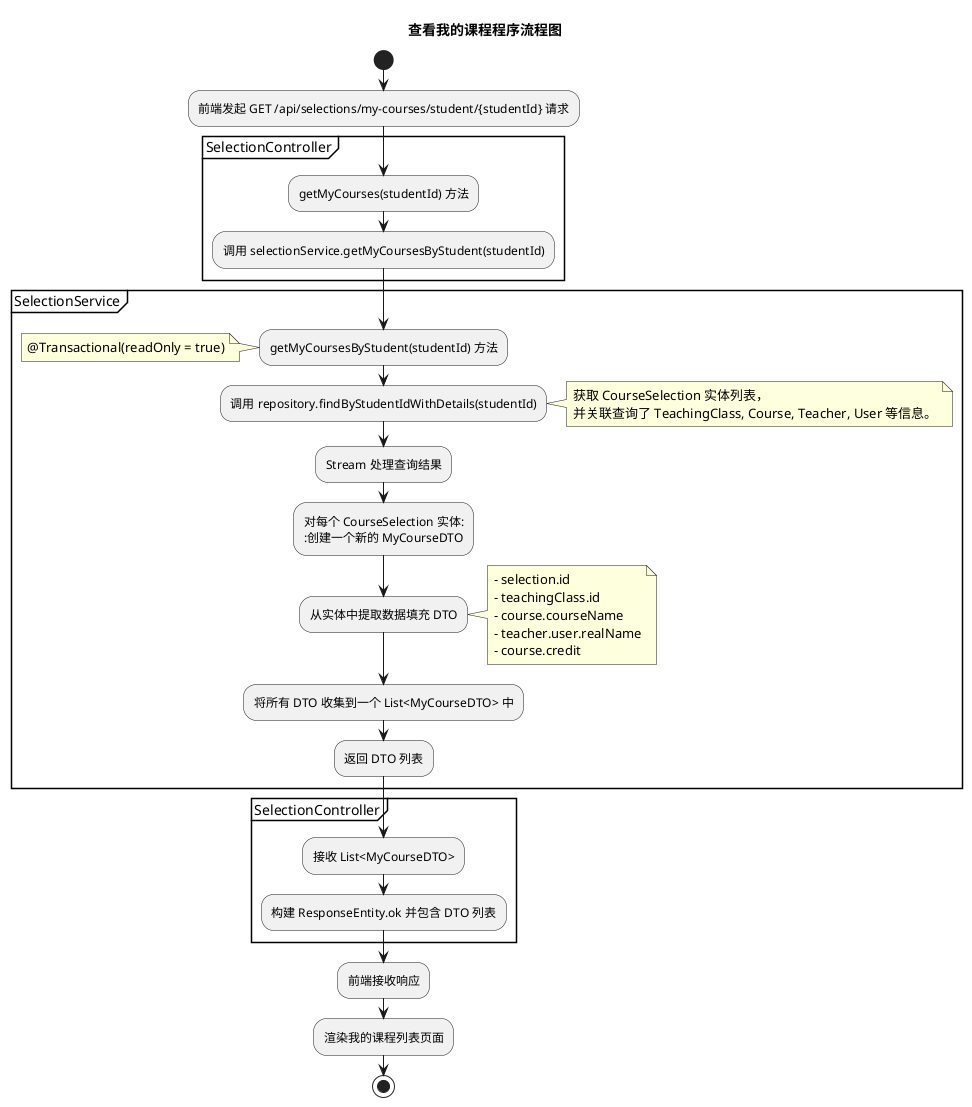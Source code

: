 @startuml
'https://plantuml.com/activity-diagram-beta

title 查看我的课程程序流程图

start

:前端发起 GET /api/selections/my-courses/student/{studentId} 请求;

partition SelectionController {
    :getMyCourses(studentId) 方法;
    :调用 selectionService.getMyCoursesByStudent(studentId);
}

partition SelectionService {
    :getMyCoursesByStudent(studentId) 方法;
    note left
    @Transactional(readOnly = true)
    end note
    :调用 repository.findByStudentIdWithDetails(studentId);
    note right
    获取 CourseSelection 实体列表，
    并关联查询了 TeachingClass, Course, Teacher, User 等信息。
    end note
    :Stream 处理查询结果;
    :对每个 CourseSelection 实体:
    :创建一个新的 MyCourseDTO;
    :从实体中提取数据填充 DTO;
    note right
    - selection.id
    - teachingClass.id
    - course.courseName
    - teacher.user.realName
    - course.credit
    end note
    :将所有 DTO 收集到一个 List<MyCourseDTO> 中;
    :返回 DTO 列表;
}

partition SelectionController {
    :接收 List<MyCourseDTO>;
    :构建 ResponseEntity.ok 并包含 DTO 列表;
}

:前端接收响应;
:渲染我的课程列表页面;

stop

@enduml 
